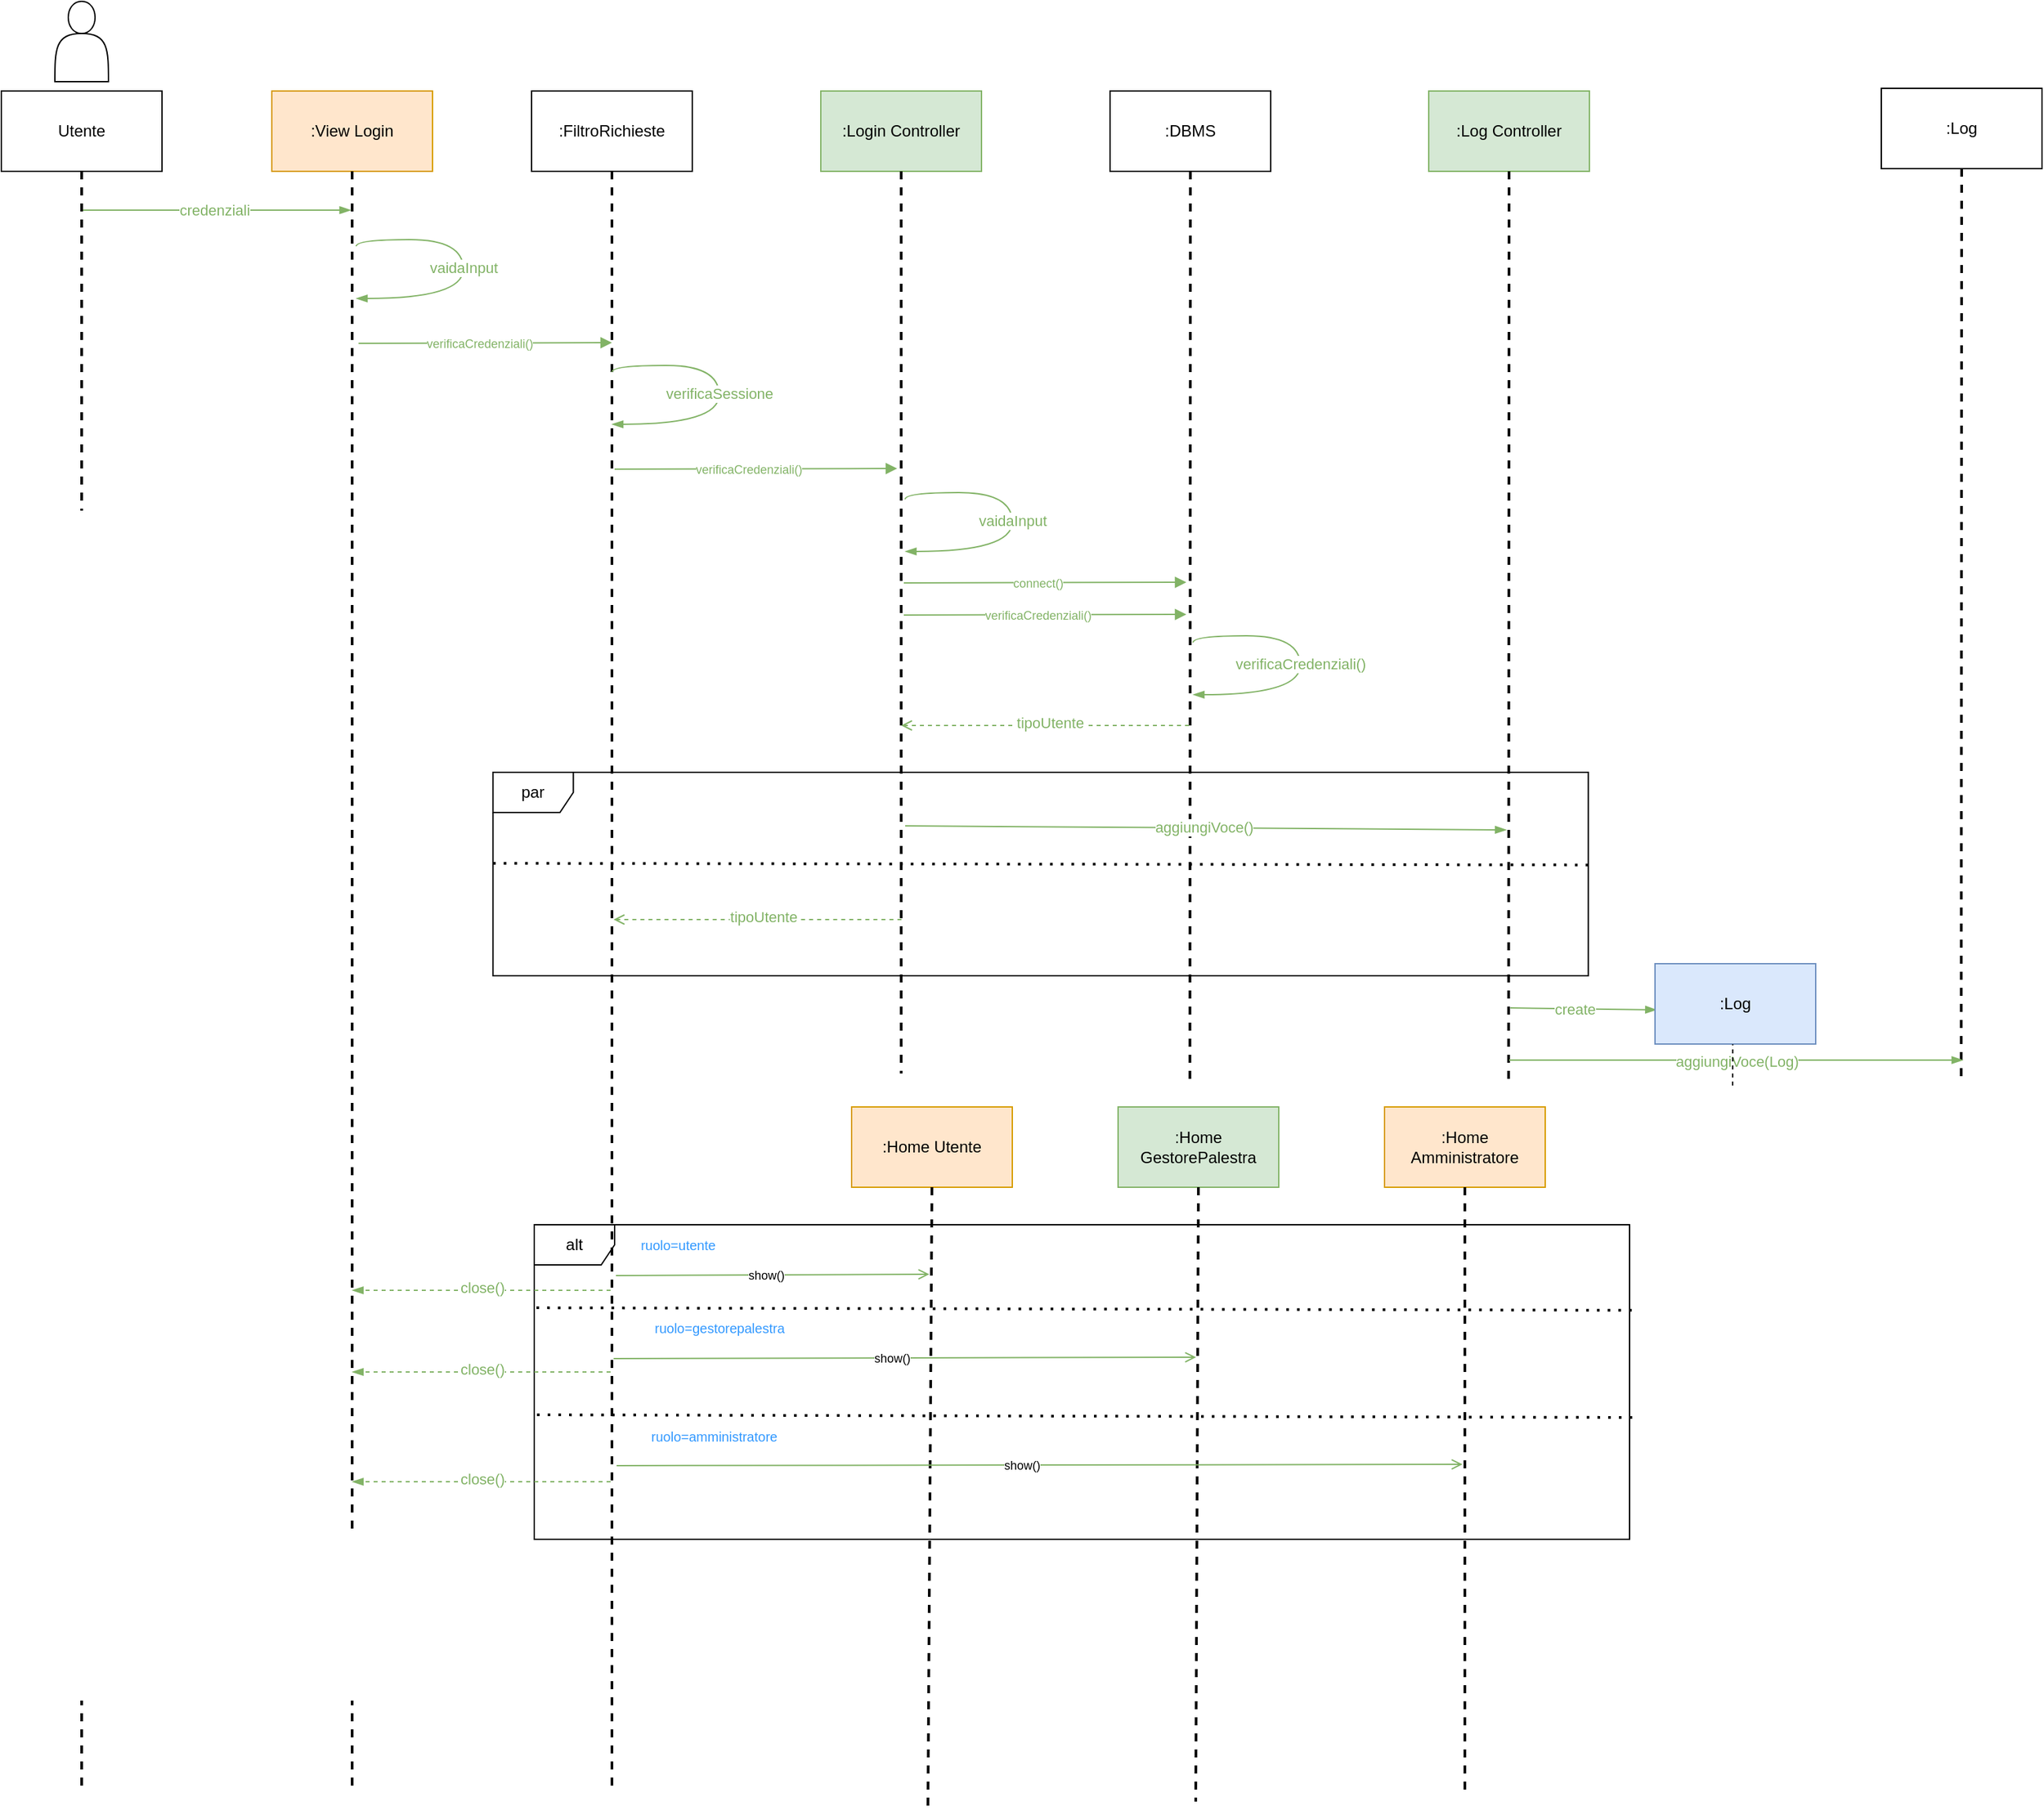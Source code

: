 <mxfile version="24.5.4" type="github">
  <diagram name="Page-1" id="EPxynx0UfB42RSRP4SbU">
    <mxGraphModel dx="2422" dy="1577" grid="0" gridSize="10" guides="1" tooltips="1" connect="1" arrows="1" fold="1" page="0" pageScale="1" pageWidth="850" pageHeight="1100" math="0" shadow="0">
      <root>
        <mxCell id="0" />
        <mxCell id="1" parent="0" />
        <mxCell id="0pTQHXL1jcQkz84mhPLr-1" value=":View Login" style="rounded=0;whiteSpace=wrap;html=1;fillColor=#ffe6cc;strokeColor=#d79b00;" parent="1" vertex="1">
          <mxGeometry x="40" y="40" width="120" height="60" as="geometry" />
        </mxCell>
        <mxCell id="0pTQHXL1jcQkz84mhPLr-2" value=":Login Controller" style="rounded=0;whiteSpace=wrap;html=1;fillColor=#d5e8d4;strokeColor=#82b366;" parent="1" vertex="1">
          <mxGeometry x="450" y="40" width="120" height="60" as="geometry" />
        </mxCell>
        <mxCell id="0pTQHXL1jcQkz84mhPLr-3" value="" style="endArrow=none;dashed=1;html=1;strokeWidth=2;rounded=0;exitX=0.5;exitY=1;exitDx=0;exitDy=0;" parent="1" source="0pTQHXL1jcQkz84mhPLr-1" edge="1">
          <mxGeometry width="50" height="50" relative="1" as="geometry">
            <mxPoint x="92" y="148" as="sourcePoint" />
            <mxPoint x="100" y="1307" as="targetPoint" />
          </mxGeometry>
        </mxCell>
        <mxCell id="0pTQHXL1jcQkz84mhPLr-4" value="" style="endArrow=none;dashed=1;html=1;strokeWidth=2;rounded=0;" parent="1" source="0pTQHXL1jcQkz84mhPLr-2" edge="1">
          <mxGeometry width="50" height="50" relative="1" as="geometry">
            <mxPoint x="509.5" y="104" as="sourcePoint" />
            <mxPoint x="510" y="774" as="targetPoint" />
          </mxGeometry>
        </mxCell>
        <mxCell id="0pTQHXL1jcQkz84mhPLr-7" value="" style="endArrow=block;html=1;rounded=0;fillColor=#d5e8d4;strokeColor=#82b366;endFill=1;exitX=0.126;exitY=0.067;exitDx=0;exitDy=0;exitPerimeter=0;" parent="1" edge="1">
          <mxGeometry width="50" height="50" relative="1" as="geometry">
            <mxPoint x="104.763" y="228.476" as="sourcePoint" />
            <mxPoint x="294" y="228" as="targetPoint" />
          </mxGeometry>
        </mxCell>
        <mxCell id="0pTQHXL1jcQkz84mhPLr-8" value="&lt;font color=&quot;#82b366&quot; style=&quot;font-size: 9px;&quot;&gt;verificaCredenziali()&lt;/font&gt;" style="edgeLabel;html=1;align=center;verticalAlign=middle;resizable=0;points=[];" parent="0pTQHXL1jcQkz84mhPLr-7" vertex="1" connectable="0">
          <mxGeometry x="-0.094" y="1" relative="1" as="geometry">
            <mxPoint x="4" as="offset" />
          </mxGeometry>
        </mxCell>
        <mxCell id="0pTQHXL1jcQkz84mhPLr-13" value=":Home Utente" style="rounded=0;whiteSpace=wrap;html=1;fillColor=#ffe6cc;strokeColor=#d79b00;" parent="1" vertex="1">
          <mxGeometry x="473" y="799" width="120" height="60" as="geometry" />
        </mxCell>
        <mxCell id="0pTQHXL1jcQkz84mhPLr-14" value="&lt;div&gt;:Home&lt;/div&gt;&lt;div&gt;GestorePalestra&lt;br&gt;&lt;/div&gt;" style="rounded=0;whiteSpace=wrap;html=1;fillColor=#d5e8d4;strokeColor=#82b366;" parent="1" vertex="1">
          <mxGeometry x="672" y="799" width="120" height="60" as="geometry" />
        </mxCell>
        <mxCell id="0pTQHXL1jcQkz84mhPLr-15" value="" style="endArrow=none;dashed=1;html=1;strokeWidth=2;rounded=0;exitX=0.5;exitY=1;exitDx=0;exitDy=0;" parent="1" source="0pTQHXL1jcQkz84mhPLr-13" edge="1">
          <mxGeometry width="50" height="50" relative="1" as="geometry">
            <mxPoint x="525" y="907" as="sourcePoint" />
            <mxPoint x="530" y="1322" as="targetPoint" />
          </mxGeometry>
        </mxCell>
        <mxCell id="0pTQHXL1jcQkz84mhPLr-16" value="" style="endArrow=none;dashed=1;html=1;strokeWidth=2;rounded=0;exitX=0.5;exitY=1;exitDx=0;exitDy=0;" parent="1" source="0pTQHXL1jcQkz84mhPLr-14" edge="1">
          <mxGeometry width="50" height="50" relative="1" as="geometry">
            <mxPoint x="732.5" y="864" as="sourcePoint" />
            <mxPoint x="730" y="1318" as="targetPoint" />
          </mxGeometry>
        </mxCell>
        <mxCell id="0pTQHXL1jcQkz84mhPLr-17" value=":Home Amministratore" style="rounded=0;whiteSpace=wrap;html=1;fillColor=#ffe6cc;strokeColor=#d79b00;" parent="1" vertex="1">
          <mxGeometry x="871" y="799" width="120" height="60" as="geometry" />
        </mxCell>
        <mxCell id="0pTQHXL1jcQkz84mhPLr-18" value="" style="endArrow=none;dashed=1;html=1;strokeWidth=2;rounded=0;exitX=0.5;exitY=1;exitDx=0;exitDy=0;" parent="1" source="0pTQHXL1jcQkz84mhPLr-17" edge="1">
          <mxGeometry width="50" height="50" relative="1" as="geometry">
            <mxPoint x="923" y="907" as="sourcePoint" />
            <mxPoint x="931" y="1313" as="targetPoint" />
          </mxGeometry>
        </mxCell>
        <mxCell id="0pTQHXL1jcQkz84mhPLr-19" value="alt" style="shape=umlFrame;whiteSpace=wrap;html=1;pointerEvents=0;" parent="1" vertex="1">
          <mxGeometry x="236" y="887" width="818" height="235" as="geometry" />
        </mxCell>
        <mxCell id="0pTQHXL1jcQkz84mhPLr-20" value="" style="endArrow=open;startArrow=none;html=1;rounded=0;startFill=0;endFill=0;fillColor=#d5e8d4;strokeColor=#82b366;" parent="1" edge="1">
          <mxGeometry width="50" height="50" relative="1" as="geometry">
            <mxPoint x="297" y="925" as="sourcePoint" />
            <mxPoint x="531" y="924" as="targetPoint" />
          </mxGeometry>
        </mxCell>
        <mxCell id="0pTQHXL1jcQkz84mhPLr-21" value="&lt;font style=&quot;font-size: 9px;&quot;&gt;show()&lt;/font&gt;" style="edgeLabel;html=1;align=center;verticalAlign=middle;resizable=0;points=[];" parent="0pTQHXL1jcQkz84mhPLr-20" vertex="1" connectable="0">
          <mxGeometry x="-0.043" y="1" relative="1" as="geometry">
            <mxPoint as="offset" />
          </mxGeometry>
        </mxCell>
        <mxCell id="0pTQHXL1jcQkz84mhPLr-22" value="" style="endArrow=none;dashed=1;html=1;dashPattern=1 3;strokeWidth=2;rounded=0;exitX=0.002;exitY=0.264;exitDx=0;exitDy=0;exitPerimeter=0;entryX=1.003;entryY=0.272;entryDx=0;entryDy=0;entryPerimeter=0;" parent="1" source="0pTQHXL1jcQkz84mhPLr-19" target="0pTQHXL1jcQkz84mhPLr-19" edge="1">
          <mxGeometry width="50" height="50" relative="1" as="geometry">
            <mxPoint x="603" y="1042" as="sourcePoint" />
            <mxPoint x="653" y="992" as="targetPoint" />
          </mxGeometry>
        </mxCell>
        <mxCell id="0pTQHXL1jcQkz84mhPLr-23" value="&lt;font color=&quot;#3399ff&quot; style=&quot;font-size: 10px;&quot;&gt;ruolo=utente&lt;/font&gt;" style="text;html=1;align=center;verticalAlign=middle;resizable=0;points=[];autosize=1;strokeColor=none;fillColor=none;" parent="1" vertex="1">
          <mxGeometry x="295.25" y="887" width="96" height="29" as="geometry" />
        </mxCell>
        <mxCell id="0pTQHXL1jcQkz84mhPLr-24" value="" style="endArrow=none;dashed=1;html=1;dashPattern=1 3;strokeWidth=2;rounded=0;exitX=0.002;exitY=0.264;exitDx=0;exitDy=0;exitPerimeter=0;entryX=1.003;entryY=0.272;entryDx=0;entryDy=0;entryPerimeter=0;" parent="1" edge="1">
          <mxGeometry width="50" height="50" relative="1" as="geometry">
            <mxPoint x="238" y="1029" as="sourcePoint" />
            <mxPoint x="1056" y="1031" as="targetPoint" />
          </mxGeometry>
        </mxCell>
        <mxCell id="0pTQHXL1jcQkz84mhPLr-25" value="" style="endArrow=open;startArrow=none;html=1;rounded=0;startFill=0;endFill=0;fillColor=#d5e8d4;strokeColor=#82b366;" parent="1" edge="1">
          <mxGeometry width="50" height="50" relative="1" as="geometry">
            <mxPoint x="295.25" y="987" as="sourcePoint" />
            <mxPoint x="730.25" y="986" as="targetPoint" />
          </mxGeometry>
        </mxCell>
        <mxCell id="0pTQHXL1jcQkz84mhPLr-26" value="&lt;font style=&quot;font-size: 9px;&quot;&gt;show()&lt;/font&gt;" style="edgeLabel;html=1;align=center;verticalAlign=middle;resizable=0;points=[];" parent="0pTQHXL1jcQkz84mhPLr-25" vertex="1" connectable="0">
          <mxGeometry x="-0.043" y="1" relative="1" as="geometry">
            <mxPoint as="offset" />
          </mxGeometry>
        </mxCell>
        <mxCell id="0pTQHXL1jcQkz84mhPLr-27" value="&lt;font color=&quot;#3399ff&quot; style=&quot;font-size: 10px;&quot;&gt;ruolo=gestorepalestra&lt;br&gt;&lt;/font&gt;" style="text;html=1;align=center;verticalAlign=middle;resizable=0;points=[];autosize=1;strokeColor=none;fillColor=none;" parent="1" vertex="1">
          <mxGeometry x="297.5" y="949" width="153" height="29" as="geometry" />
        </mxCell>
        <mxCell id="0pTQHXL1jcQkz84mhPLr-28" value="" style="endArrow=open;startArrow=none;html=1;rounded=0;startFill=0;endFill=0;fillColor=#d5e8d4;strokeColor=#82b366;" parent="1" edge="1">
          <mxGeometry width="50" height="50" relative="1" as="geometry">
            <mxPoint x="297.5" y="1067" as="sourcePoint" />
            <mxPoint x="929.25" y="1066" as="targetPoint" />
          </mxGeometry>
        </mxCell>
        <mxCell id="0pTQHXL1jcQkz84mhPLr-29" value="&lt;font style=&quot;font-size: 9px;&quot;&gt;show()&lt;/font&gt;" style="edgeLabel;html=1;align=center;verticalAlign=middle;resizable=0;points=[];" parent="0pTQHXL1jcQkz84mhPLr-28" vertex="1" connectable="0">
          <mxGeometry x="-0.043" y="1" relative="1" as="geometry">
            <mxPoint as="offset" />
          </mxGeometry>
        </mxCell>
        <mxCell id="0pTQHXL1jcQkz84mhPLr-30" value="&lt;font color=&quot;#3399ff&quot; style=&quot;font-size: 10px;&quot;&gt;ruolo=amministratore&lt;/font&gt;" style="text;html=1;align=center;verticalAlign=middle;resizable=0;points=[];autosize=1;strokeColor=none;fillColor=none;" parent="1" vertex="1">
          <mxGeometry x="314.25" y="1032" width="112" height="26" as="geometry" />
        </mxCell>
        <mxCell id="0pTQHXL1jcQkz84mhPLr-32" value="&lt;div&gt;Utente&lt;/div&gt;" style="rounded=0;whiteSpace=wrap;html=1;" parent="1" vertex="1">
          <mxGeometry x="-162" y="40" width="120" height="60" as="geometry" />
        </mxCell>
        <mxCell id="0pTQHXL1jcQkz84mhPLr-34" value="" style="endArrow=blockThin;html=1;rounded=0;endFill=1;fillColor=#d5e8d4;strokeColor=#82b366;" parent="1" edge="1">
          <mxGeometry width="50" height="50" relative="1" as="geometry">
            <mxPoint x="-102" y="129" as="sourcePoint" />
            <mxPoint x="99" y="129" as="targetPoint" />
          </mxGeometry>
        </mxCell>
        <mxCell id="0pTQHXL1jcQkz84mhPLr-35" value="&lt;font color=&quot;#82b366&quot;&gt;credenziali&lt;/font&gt;" style="edgeLabel;html=1;align=center;verticalAlign=middle;resizable=0;points=[];" parent="0pTQHXL1jcQkz84mhPLr-34" vertex="1" connectable="0">
          <mxGeometry x="-0.015" relative="1" as="geometry">
            <mxPoint as="offset" />
          </mxGeometry>
        </mxCell>
        <mxCell id="0pTQHXL1jcQkz84mhPLr-37" value="&lt;div&gt;:FiltroRichieste&lt;/div&gt;" style="rounded=0;whiteSpace=wrap;html=1;" parent="1" vertex="1">
          <mxGeometry x="234" y="40" width="120" height="60" as="geometry" />
        </mxCell>
        <mxCell id="0pTQHXL1jcQkz84mhPLr-40" value="" style="endArrow=none;dashed=1;html=1;strokeWidth=2;rounded=0;exitX=0.5;exitY=1;exitDx=0;exitDy=0;" parent="1" source="0pTQHXL1jcQkz84mhPLr-32" edge="1">
          <mxGeometry width="50" height="50" relative="1" as="geometry">
            <mxPoint x="-102.34" y="100" as="sourcePoint" />
            <mxPoint x="-102" y="1309" as="targetPoint" />
          </mxGeometry>
        </mxCell>
        <mxCell id="0pTQHXL1jcQkz84mhPLr-41" value="" style="endArrow=none;dashed=1;html=1;strokeWidth=2;rounded=0;exitX=0.5;exitY=1;exitDx=0;exitDy=0;" parent="1" source="0pTQHXL1jcQkz84mhPLr-37" edge="1">
          <mxGeometry width="50" height="50" relative="1" as="geometry">
            <mxPoint x="293.66" y="105" as="sourcePoint" />
            <mxPoint x="294" y="1307" as="targetPoint" />
          </mxGeometry>
        </mxCell>
        <mxCell id="0pTQHXL1jcQkz84mhPLr-47" value="" style="endArrow=blockThin;html=1;rounded=0;edgeStyle=orthogonalEdgeStyle;curved=1;endFill=1;strokeColor=#82B366;" parent="1" edge="1">
          <mxGeometry width="50" height="50" relative="1" as="geometry">
            <mxPoint x="103" y="156" as="sourcePoint" />
            <mxPoint x="103" y="195" as="targetPoint" />
            <Array as="points">
              <mxPoint x="103" y="151" />
              <mxPoint x="183" y="151" />
              <mxPoint x="183" y="195" />
            </Array>
          </mxGeometry>
        </mxCell>
        <mxCell id="0pTQHXL1jcQkz84mhPLr-48" value="&lt;font color=&quot;#82b366&quot;&gt;vaidaInput&lt;/font&gt;" style="edgeLabel;html=1;align=center;verticalAlign=middle;resizable=0;points=[];" parent="0pTQHXL1jcQkz84mhPLr-47" vertex="1" connectable="0">
          <mxGeometry x="0.009" relative="1" as="geometry">
            <mxPoint as="offset" />
          </mxGeometry>
        </mxCell>
        <mxCell id="0pTQHXL1jcQkz84mhPLr-49" value="" style="endArrow=blockThin;html=1;rounded=0;edgeStyle=orthogonalEdgeStyle;curved=1;endFill=1;strokeColor=#82B366;" parent="1" edge="1">
          <mxGeometry width="50" height="50" relative="1" as="geometry">
            <mxPoint x="294" y="249.97" as="sourcePoint" />
            <mxPoint x="294" y="288.97" as="targetPoint" />
            <Array as="points">
              <mxPoint x="294" y="244.97" />
              <mxPoint x="374" y="244.97" />
              <mxPoint x="374" y="288.97" />
            </Array>
          </mxGeometry>
        </mxCell>
        <mxCell id="0pTQHXL1jcQkz84mhPLr-50" value="&lt;font color=&quot;#82b366&quot;&gt;verificaSessione&lt;/font&gt;" style="edgeLabel;html=1;align=center;verticalAlign=middle;resizable=0;points=[];" parent="0pTQHXL1jcQkz84mhPLr-49" vertex="1" connectable="0">
          <mxGeometry x="0.009" relative="1" as="geometry">
            <mxPoint as="offset" />
          </mxGeometry>
        </mxCell>
        <mxCell id="0pTQHXL1jcQkz84mhPLr-51" value="" style="endArrow=block;html=1;rounded=0;fillColor=#d5e8d4;strokeColor=#82b366;endFill=1;exitX=0.126;exitY=0.067;exitDx=0;exitDy=0;exitPerimeter=0;" parent="1" edge="1">
          <mxGeometry width="50" height="50" relative="1" as="geometry">
            <mxPoint x="296" y="322.48" as="sourcePoint" />
            <mxPoint x="507" y="322" as="targetPoint" />
          </mxGeometry>
        </mxCell>
        <mxCell id="0pTQHXL1jcQkz84mhPLr-52" value="&lt;font color=&quot;#82b366&quot; style=&quot;font-size: 9px;&quot;&gt;verificaCredenziali()&lt;/font&gt;" style="edgeLabel;html=1;align=center;verticalAlign=middle;resizable=0;points=[];" parent="0pTQHXL1jcQkz84mhPLr-51" vertex="1" connectable="0">
          <mxGeometry x="-0.094" y="1" relative="1" as="geometry">
            <mxPoint x="4" as="offset" />
          </mxGeometry>
        </mxCell>
        <mxCell id="0pTQHXL1jcQkz84mhPLr-53" value="&lt;div&gt;:DBMS&lt;/div&gt;" style="rounded=0;whiteSpace=wrap;html=1;" parent="1" vertex="1">
          <mxGeometry x="666" y="40" width="120" height="60" as="geometry" />
        </mxCell>
        <mxCell id="0pTQHXL1jcQkz84mhPLr-54" value="" style="endArrow=none;dashed=1;html=1;strokeWidth=2;rounded=0;exitX=0.5;exitY=1;exitDx=0;exitDy=0;" parent="1" source="0pTQHXL1jcQkz84mhPLr-53" edge="1">
          <mxGeometry width="50" height="50" relative="1" as="geometry">
            <mxPoint x="725.66" y="105" as="sourcePoint" />
            <mxPoint x="725.66" y="784" as="targetPoint" />
          </mxGeometry>
        </mxCell>
        <mxCell id="0pTQHXL1jcQkz84mhPLr-55" value="" style="endArrow=blockThin;html=1;rounded=0;edgeStyle=orthogonalEdgeStyle;curved=1;endFill=1;strokeColor=#82B366;" parent="1" edge="1">
          <mxGeometry width="50" height="50" relative="1" as="geometry">
            <mxPoint x="728" y="452" as="sourcePoint" />
            <mxPoint x="728" y="491" as="targetPoint" />
            <Array as="points">
              <mxPoint x="728" y="447" />
              <mxPoint x="808" y="447" />
              <mxPoint x="808" y="491" />
            </Array>
          </mxGeometry>
        </mxCell>
        <mxCell id="0pTQHXL1jcQkz84mhPLr-56" value="&lt;font color=&quot;#82b366&quot;&gt;verificaCredenziali()&lt;/font&gt;" style="edgeLabel;html=1;align=center;verticalAlign=middle;resizable=0;points=[];" parent="0pTQHXL1jcQkz84mhPLr-55" vertex="1" connectable="0">
          <mxGeometry x="0.009" relative="1" as="geometry">
            <mxPoint as="offset" />
          </mxGeometry>
        </mxCell>
        <mxCell id="0pTQHXL1jcQkz84mhPLr-58" value="" style="endArrow=blockThin;html=1;rounded=0;edgeStyle=orthogonalEdgeStyle;curved=1;endFill=1;strokeColor=#82B366;" parent="1" edge="1">
          <mxGeometry width="50" height="50" relative="1" as="geometry">
            <mxPoint x="512.97" y="344.97" as="sourcePoint" />
            <mxPoint x="512.97" y="383.97" as="targetPoint" />
            <Array as="points">
              <mxPoint x="512.97" y="339.97" />
              <mxPoint x="592.97" y="339.97" />
              <mxPoint x="592.97" y="383.97" />
            </Array>
          </mxGeometry>
        </mxCell>
        <mxCell id="0pTQHXL1jcQkz84mhPLr-59" value="&lt;font color=&quot;#82b366&quot;&gt;vaidaInput&lt;/font&gt;" style="edgeLabel;html=1;align=center;verticalAlign=middle;resizable=0;points=[];" parent="0pTQHXL1jcQkz84mhPLr-58" vertex="1" connectable="0">
          <mxGeometry x="0.009" relative="1" as="geometry">
            <mxPoint as="offset" />
          </mxGeometry>
        </mxCell>
        <mxCell id="wcxyHPJkFOmuOUd7m39J-1" value="" style="endArrow=block;html=1;rounded=0;fillColor=#d5e8d4;strokeColor=#82b366;endFill=1;exitX=0.126;exitY=0.067;exitDx=0;exitDy=0;exitPerimeter=0;" parent="1" edge="1">
          <mxGeometry width="50" height="50" relative="1" as="geometry">
            <mxPoint x="512" y="431.48" as="sourcePoint" />
            <mxPoint x="723" y="431" as="targetPoint" />
          </mxGeometry>
        </mxCell>
        <mxCell id="wcxyHPJkFOmuOUd7m39J-2" value="&lt;font color=&quot;#82b366&quot; style=&quot;font-size: 9px;&quot;&gt;verificaCredenziali()&lt;/font&gt;" style="edgeLabel;html=1;align=center;verticalAlign=middle;resizable=0;points=[];" parent="wcxyHPJkFOmuOUd7m39J-1" vertex="1" connectable="0">
          <mxGeometry x="-0.094" y="1" relative="1" as="geometry">
            <mxPoint x="4" as="offset" />
          </mxGeometry>
        </mxCell>
        <mxCell id="wcxyHPJkFOmuOUd7m39J-3" value="" style="endArrow=block;html=1;rounded=0;fillColor=#d5e8d4;strokeColor=#82b366;endFill=1;exitX=0.126;exitY=0.067;exitDx=0;exitDy=0;exitPerimeter=0;" parent="1" edge="1">
          <mxGeometry width="50" height="50" relative="1" as="geometry">
            <mxPoint x="512" y="407.48" as="sourcePoint" />
            <mxPoint x="723" y="407" as="targetPoint" />
          </mxGeometry>
        </mxCell>
        <mxCell id="wcxyHPJkFOmuOUd7m39J-4" value="&lt;font color=&quot;#82b366&quot; style=&quot;font-size: 9px;&quot;&gt;connect()&lt;/font&gt;" style="edgeLabel;html=1;align=center;verticalAlign=middle;resizable=0;points=[];" parent="wcxyHPJkFOmuOUd7m39J-3" vertex="1" connectable="0">
          <mxGeometry x="-0.094" y="1" relative="1" as="geometry">
            <mxPoint x="4" as="offset" />
          </mxGeometry>
        </mxCell>
        <mxCell id="wcxyHPJkFOmuOUd7m39J-5" value="" style="endArrow=open;dashed=1;html=1;rounded=0;endFill=0;fillColor=#d5e8d4;strokeColor=#82b366;" parent="1" edge="1">
          <mxGeometry width="50" height="50" relative="1" as="geometry">
            <mxPoint x="725" y="514" as="sourcePoint" />
            <mxPoint x="510" y="514" as="targetPoint" />
          </mxGeometry>
        </mxCell>
        <mxCell id="wcxyHPJkFOmuOUd7m39J-6" value="&lt;font color=&quot;#82b366&quot;&gt;tipoUtente&lt;/font&gt;" style="edgeLabel;html=1;align=center;verticalAlign=middle;resizable=0;points=[];" parent="wcxyHPJkFOmuOUd7m39J-5" vertex="1" connectable="0">
          <mxGeometry x="-0.033" y="-2" relative="1" as="geometry">
            <mxPoint as="offset" />
          </mxGeometry>
        </mxCell>
        <mxCell id="wcxyHPJkFOmuOUd7m39J-8" value="par" style="shape=umlFrame;whiteSpace=wrap;html=1;pointerEvents=0;" parent="1" vertex="1">
          <mxGeometry x="205.19" y="549" width="818" height="152" as="geometry" />
        </mxCell>
        <mxCell id="wcxyHPJkFOmuOUd7m39J-11" value="" style="endArrow=none;dashed=1;html=1;dashPattern=1 3;strokeWidth=2;rounded=0;exitX=0.002;exitY=0.264;exitDx=0;exitDy=0;exitPerimeter=0;entryX=1.003;entryY=0.272;entryDx=0;entryDy=0;entryPerimeter=0;" parent="1" edge="1">
          <mxGeometry width="50" height="50" relative="1" as="geometry">
            <mxPoint x="205.186" y="616.998" as="sourcePoint" />
            <mxPoint x="1024.004" y="618.214" as="targetPoint" />
          </mxGeometry>
        </mxCell>
        <mxCell id="wcxyHPJkFOmuOUd7m39J-20" value="&lt;div&gt;:Log&lt;/div&gt;" style="rounded=0;whiteSpace=wrap;html=1;" parent="1" vertex="1">
          <mxGeometry x="1242" y="38" width="120" height="60" as="geometry" />
        </mxCell>
        <mxCell id="wcxyHPJkFOmuOUd7m39J-21" value="" style="endArrow=none;dashed=1;html=1;strokeWidth=2;rounded=0;exitX=0.5;exitY=1;exitDx=0;exitDy=0;" parent="1" source="wcxyHPJkFOmuOUd7m39J-20" edge="1">
          <mxGeometry width="50" height="50" relative="1" as="geometry">
            <mxPoint x="1301.66" y="103" as="sourcePoint" />
            <mxPoint x="1301.66" y="782" as="targetPoint" />
          </mxGeometry>
        </mxCell>
        <mxCell id="wcxyHPJkFOmuOUd7m39J-24" value="&lt;div&gt;:Log Controller&lt;br&gt;&lt;/div&gt;" style="rounded=0;whiteSpace=wrap;html=1;fillColor=#d5e8d4;strokeColor=#82b366;" parent="1" vertex="1">
          <mxGeometry x="904" y="40" width="120" height="60" as="geometry" />
        </mxCell>
        <mxCell id="wcxyHPJkFOmuOUd7m39J-25" value="" style="endArrow=none;dashed=1;html=1;strokeWidth=2;rounded=0;exitX=0.5;exitY=1;exitDx=0;exitDy=0;" parent="1" source="wcxyHPJkFOmuOUd7m39J-24" edge="1">
          <mxGeometry width="50" height="50" relative="1" as="geometry">
            <mxPoint x="963.66" y="105" as="sourcePoint" />
            <mxPoint x="963.66" y="784" as="targetPoint" />
          </mxGeometry>
        </mxCell>
        <mxCell id="wcxyHPJkFOmuOUd7m39J-26" value="" style="endArrow=blockThin;html=1;rounded=0;endFill=1;fillColor=#d5e8d4;strokeColor=#82b366;" parent="1" edge="1">
          <mxGeometry width="50" height="50" relative="1" as="geometry">
            <mxPoint x="513" y="589" as="sourcePoint" />
            <mxPoint x="962" y="592" as="targetPoint" />
          </mxGeometry>
        </mxCell>
        <mxCell id="wcxyHPJkFOmuOUd7m39J-27" value="&lt;font color=&quot;#82b366&quot;&gt;aggiungiVoce()&lt;/font&gt;" style="edgeLabel;html=1;align=center;verticalAlign=middle;resizable=0;points=[];" parent="wcxyHPJkFOmuOUd7m39J-26" vertex="1" connectable="0">
          <mxGeometry x="-0.007" y="1" relative="1" as="geometry">
            <mxPoint as="offset" />
          </mxGeometry>
        </mxCell>
        <mxCell id="wcxyHPJkFOmuOUd7m39J-28" value="" style="endArrow=open;dashed=1;html=1;rounded=0;endFill=0;fillColor=#d5e8d4;strokeColor=#82b366;" parent="1" edge="1">
          <mxGeometry width="50" height="50" relative="1" as="geometry">
            <mxPoint x="510.25" y="659" as="sourcePoint" />
            <mxPoint x="295.25" y="659" as="targetPoint" />
          </mxGeometry>
        </mxCell>
        <mxCell id="wcxyHPJkFOmuOUd7m39J-29" value="&lt;font color=&quot;#82b366&quot;&gt;tipoUtente&lt;/font&gt;" style="edgeLabel;html=1;align=center;verticalAlign=middle;resizable=0;points=[];" parent="wcxyHPJkFOmuOUd7m39J-28" vertex="1" connectable="0">
          <mxGeometry x="-0.033" y="-2" relative="1" as="geometry">
            <mxPoint as="offset" />
          </mxGeometry>
        </mxCell>
        <mxCell id="wcxyHPJkFOmuOUd7m39J-30" value="" style="endArrow=blockThin;html=1;rounded=0;fillColor=#d5e8d4;strokeColor=#82b366;endFill=1;entryX=0.01;entryY=0.574;entryDx=0;entryDy=0;entryPerimeter=0;" parent="1" target="wcxyHPJkFOmuOUd7m39J-31" edge="1">
          <mxGeometry width="50" height="50" relative="1" as="geometry">
            <mxPoint x="965" y="725" as="sourcePoint" />
            <mxPoint x="1002" y="725" as="targetPoint" />
          </mxGeometry>
        </mxCell>
        <mxCell id="wcxyHPJkFOmuOUd7m39J-32" value="&lt;font color=&quot;#82b366&quot;&gt;create&lt;/font&gt;" style="edgeLabel;html=1;align=center;verticalAlign=middle;resizable=0;points=[];" parent="wcxyHPJkFOmuOUd7m39J-30" vertex="1" connectable="0">
          <mxGeometry x="-0.118" relative="1" as="geometry">
            <mxPoint as="offset" />
          </mxGeometry>
        </mxCell>
        <mxCell id="wcxyHPJkFOmuOUd7m39J-31" value=":Log" style="rounded=0;whiteSpace=wrap;html=1;fillColor=#dae8fc;strokeColor=#6c8ebf;" parent="1" vertex="1">
          <mxGeometry x="1073" y="692" width="120" height="60" as="geometry" />
        </mxCell>
        <mxCell id="wcxyHPJkFOmuOUd7m39J-33" value="" style="endArrow=blockThin;html=1;rounded=0;fillColor=#d5e8d4;strokeColor=#82b366;endFill=1;" parent="1" edge="1">
          <mxGeometry width="50" height="50" relative="1" as="geometry">
            <mxPoint x="964" y="764" as="sourcePoint" />
            <mxPoint x="1303" y="764" as="targetPoint" />
          </mxGeometry>
        </mxCell>
        <mxCell id="wcxyHPJkFOmuOUd7m39J-34" value="&lt;font color=&quot;#82b366&quot;&gt;aggiungiVoce(Log)&lt;/font&gt;" style="edgeLabel;html=1;align=center;verticalAlign=middle;resizable=0;points=[];" parent="wcxyHPJkFOmuOUd7m39J-33" vertex="1" connectable="0">
          <mxGeometry x="-0.118" relative="1" as="geometry">
            <mxPoint x="20" y="1" as="offset" />
          </mxGeometry>
        </mxCell>
        <mxCell id="wcxyHPJkFOmuOUd7m39J-37" value="" style="endArrow=none;dashed=1;html=1;rounded=0;entryX=0.484;entryY=1.004;entryDx=0;entryDy=0;entryPerimeter=0;" parent="1" target="wcxyHPJkFOmuOUd7m39J-31" edge="1">
          <mxGeometry width="50" height="50" relative="1" as="geometry">
            <mxPoint x="1131" y="783" as="sourcePoint" />
            <mxPoint x="1039" y="777" as="targetPoint" />
          </mxGeometry>
        </mxCell>
        <mxCell id="wcxyHPJkFOmuOUd7m39J-38" value="" style="endArrow=blockThin;html=1;rounded=0;endFill=1;fillColor=#d5e8d4;strokeColor=#82b366;dashed=1;" parent="1" edge="1">
          <mxGeometry width="50" height="50" relative="1" as="geometry">
            <mxPoint x="293" y="936" as="sourcePoint" />
            <mxPoint x="100" y="936" as="targetPoint" />
          </mxGeometry>
        </mxCell>
        <mxCell id="wcxyHPJkFOmuOUd7m39J-39" value="&lt;font color=&quot;#82b366&quot;&gt;close()&lt;/font&gt;" style="edgeLabel;html=1;align=center;verticalAlign=middle;resizable=0;points=[];" parent="wcxyHPJkFOmuOUd7m39J-38" vertex="1" connectable="0">
          <mxGeometry x="-0.005" y="-2" relative="1" as="geometry">
            <mxPoint as="offset" />
          </mxGeometry>
        </mxCell>
        <mxCell id="wcxyHPJkFOmuOUd7m39J-40" value="" style="endArrow=blockThin;html=1;rounded=0;endFill=1;fillColor=#d5e8d4;strokeColor=#82b366;dashed=1;" parent="1" edge="1">
          <mxGeometry width="50" height="50" relative="1" as="geometry">
            <mxPoint x="293" y="997" as="sourcePoint" />
            <mxPoint x="100" y="997" as="targetPoint" />
          </mxGeometry>
        </mxCell>
        <mxCell id="wcxyHPJkFOmuOUd7m39J-41" value="&lt;font color=&quot;#82b366&quot;&gt;close()&lt;/font&gt;" style="edgeLabel;html=1;align=center;verticalAlign=middle;resizable=0;points=[];" parent="wcxyHPJkFOmuOUd7m39J-40" vertex="1" connectable="0">
          <mxGeometry x="-0.005" y="-2" relative="1" as="geometry">
            <mxPoint as="offset" />
          </mxGeometry>
        </mxCell>
        <mxCell id="wcxyHPJkFOmuOUd7m39J-42" value="" style="endArrow=blockThin;html=1;rounded=0;endFill=1;fillColor=#d5e8d4;strokeColor=#82b366;dashed=1;" parent="1" edge="1">
          <mxGeometry width="50" height="50" relative="1" as="geometry">
            <mxPoint x="293" y="1079" as="sourcePoint" />
            <mxPoint x="100" y="1079" as="targetPoint" />
          </mxGeometry>
        </mxCell>
        <mxCell id="wcxyHPJkFOmuOUd7m39J-43" value="&lt;font color=&quot;#82b366&quot;&gt;close()&lt;/font&gt;" style="edgeLabel;html=1;align=center;verticalAlign=middle;resizable=0;points=[];" parent="wcxyHPJkFOmuOUd7m39J-42" vertex="1" connectable="0">
          <mxGeometry x="-0.005" y="-2" relative="1" as="geometry">
            <mxPoint as="offset" />
          </mxGeometry>
        </mxCell>
        <mxCell id="0eHNP3V_AkC65y3fVxaa-1" value="" style="shape=actor;whiteSpace=wrap;html=1;" vertex="1" parent="1">
          <mxGeometry x="-122" y="-27" width="40" height="60" as="geometry" />
        </mxCell>
      </root>
    </mxGraphModel>
  </diagram>
</mxfile>
